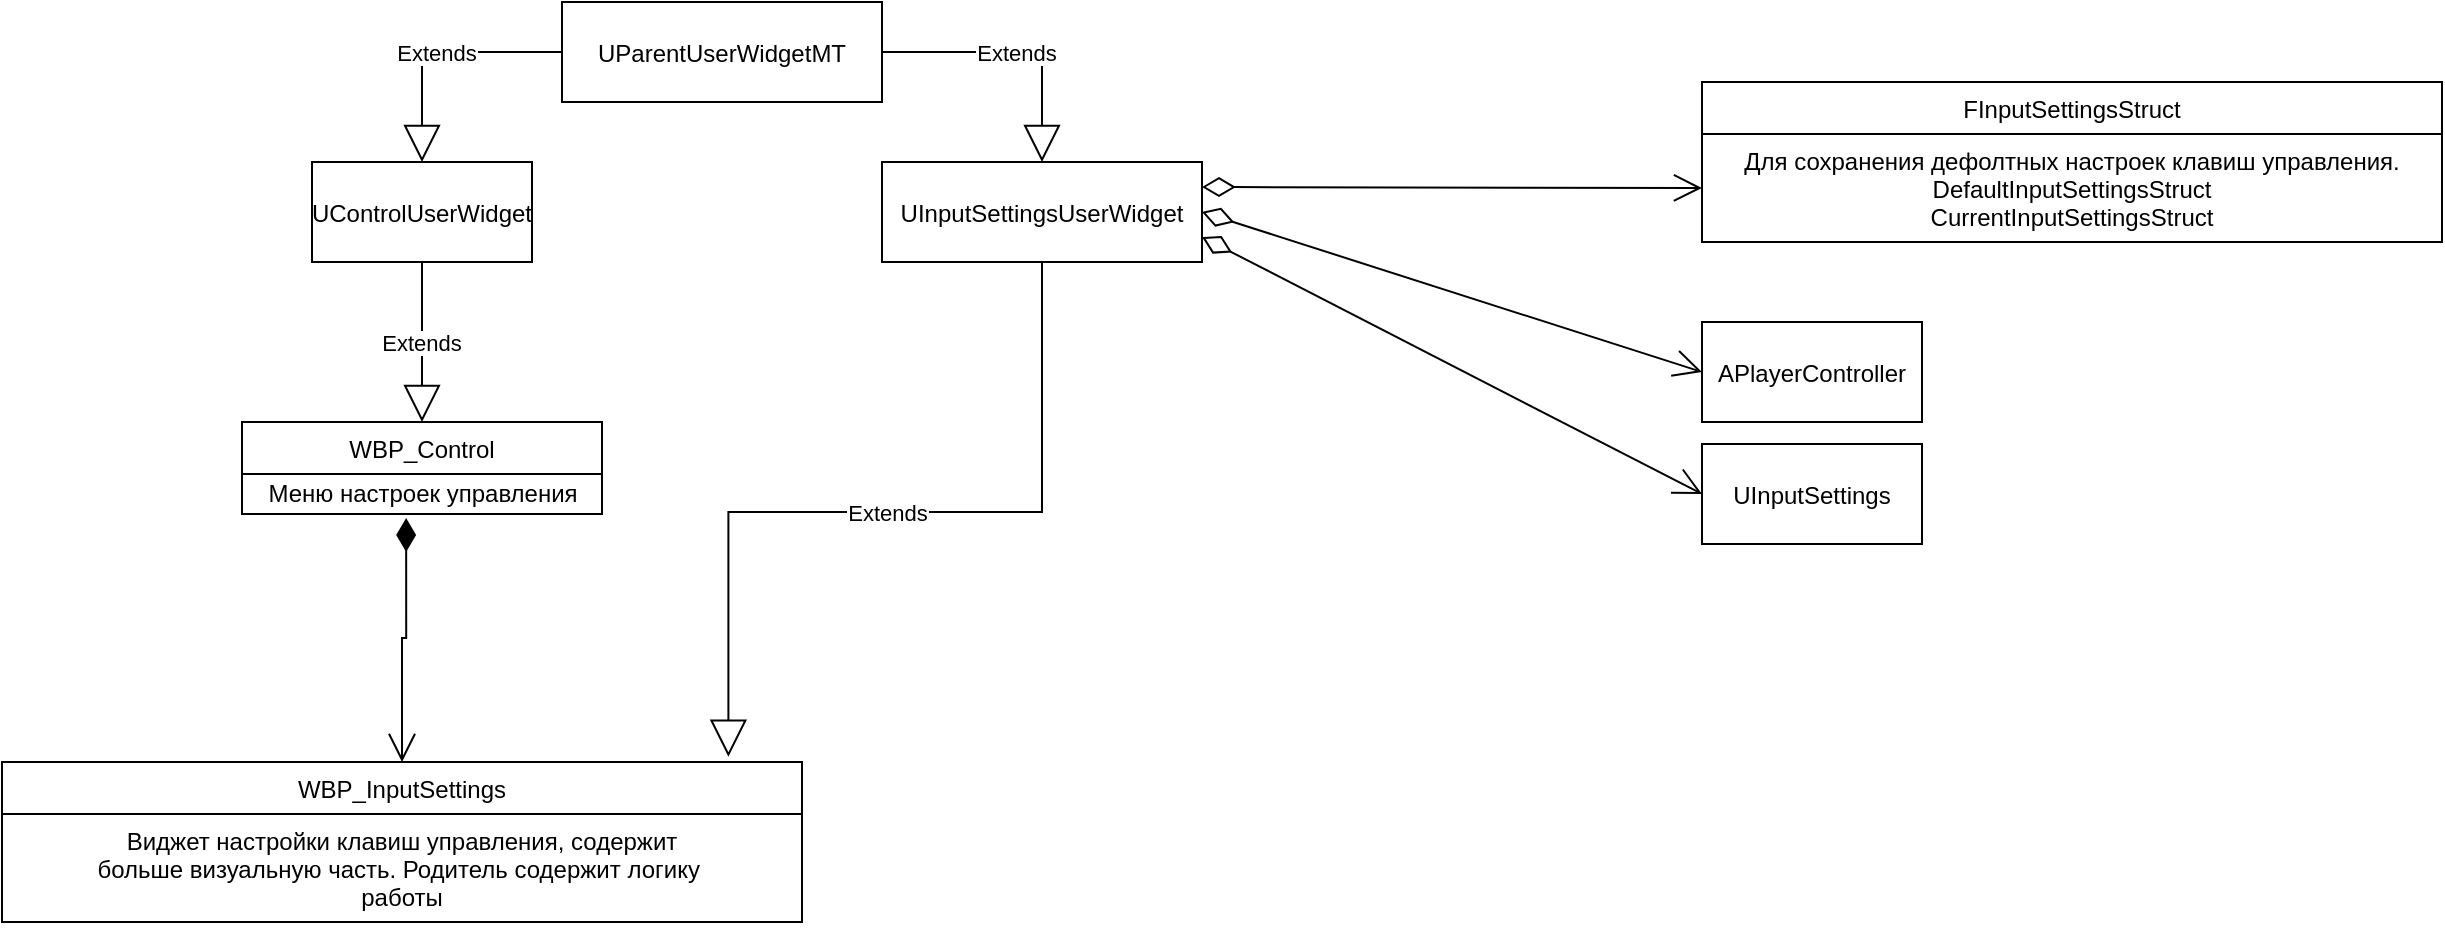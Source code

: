 <mxfile version="15.4.0" type="device"><diagram id="C5RBs43oDa-KdzZeNtuy" name="Page-1"><mxGraphModel dx="1086" dy="847" grid="1" gridSize="10" guides="1" tooltips="1" connect="1" arrows="1" fold="1" page="1" pageScale="1" pageWidth="2336" pageHeight="1654" math="0" shadow="0"><root><mxCell id="WIyWlLk6GJQsqaUBKTNV-0"/><mxCell id="WIyWlLk6GJQsqaUBKTNV-1" parent="WIyWlLk6GJQsqaUBKTNV-0"/><mxCell id="kco2-smulthaBp5uPWQG-0" value="WBP_Control" style="swimlane;fontStyle=0;childLayout=stackLayout;horizontal=1;startSize=26;fillColor=none;horizontalStack=0;resizeParent=1;resizeParentMax=0;resizeLast=0;collapsible=0;marginBottom=0;html=0;autosize=0;" parent="WIyWlLk6GJQsqaUBKTNV-1" vertex="1"><mxGeometry x="160" y="240" width="180" height="46" as="geometry"><mxRectangle x="90" y="150" width="420" height="26" as="alternateBounds"/></mxGeometry></mxCell><mxCell id="kco2-smulthaBp5uPWQG-3" value="Меню настроек управления&lt;br&gt;" style="text;html=1;align=center;verticalAlign=middle;resizable=0;points=[];autosize=1;strokeColor=none;fillColor=none;" parent="kco2-smulthaBp5uPWQG-0" vertex="1"><mxGeometry y="26" width="180" height="20" as="geometry"/></mxCell><mxCell id="QSud77rFsU5s8NpwjM7B-0" value="WBP_InputSettings" style="swimlane;fontStyle=0;childLayout=stackLayout;horizontal=1;startSize=26;fillColor=none;horizontalStack=0;resizeParent=1;resizeParentMax=0;resizeLast=0;collapsible=0;marginBottom=0;html=0;autosize=0;" vertex="1" parent="WIyWlLk6GJQsqaUBKTNV-1"><mxGeometry x="40" y="410" width="400" height="80" as="geometry"><mxRectangle x="90" y="150" width="420" height="26" as="alternateBounds"/></mxGeometry></mxCell><mxCell id="QSud77rFsU5s8NpwjM7B-1" value="Виджет настройки клавиш управления, содержит&#10;больше визуальную часть. Родитель содержит логику &#10;работы" style="text;strokeColor=none;fillColor=none;align=center;verticalAlign=top;spacingLeft=4;spacingRight=4;overflow=hidden;rotatable=0;points=[[0,0.5],[1,0.5]];portConstraint=eastwest;collapsible=0;" vertex="1" parent="QSud77rFsU5s8NpwjM7B-0"><mxGeometry y="26" width="400" height="54" as="geometry"/></mxCell><mxCell id="QSud77rFsU5s8NpwjM7B-2" value="" style="endArrow=open;html=1;endSize=12;startArrow=diamondThin;startSize=14;startFill=1;align=left;verticalAlign=bottom;fontStyle=0;entryX=0.5;entryY=0;entryDx=0;entryDy=0;rounded=0;edgeStyle=orthogonalEdgeStyle;exitX=0.456;exitY=1.1;exitDx=0;exitDy=0;exitPerimeter=0;" edge="1" parent="WIyWlLk6GJQsqaUBKTNV-1" source="kco2-smulthaBp5uPWQG-3" target="QSud77rFsU5s8NpwjM7B-0"><mxGeometry relative="1" as="geometry"><mxPoint x="500" y="220" as="sourcePoint"/><mxPoint x="500.0" y="332" as="targetPoint"/></mxGeometry></mxCell><mxCell id="QSud77rFsU5s8NpwjM7B-3" value="UControlUserWidget" style="fontStyle=0" vertex="1" parent="WIyWlLk6GJQsqaUBKTNV-1"><mxGeometry x="195" y="110" width="110" height="50" as="geometry"/></mxCell><mxCell id="QSud77rFsU5s8NpwjM7B-4" value="Extends" style="endArrow=block;endSize=16;endFill=0;exitX=0.5;exitY=1;exitDx=0;exitDy=0;startFill=1;anchorPointDirection=1;fixDash=0;metaEdit=0;fontStyle=0;rounded=0;edgeStyle=orthogonalEdgeStyle;" edge="1" parent="WIyWlLk6GJQsqaUBKTNV-1" source="QSud77rFsU5s8NpwjM7B-3" target="kco2-smulthaBp5uPWQG-0"><mxGeometry width="160" relative="1" as="geometry"><mxPoint x="130" y="140" as="sourcePoint"/><mxPoint x="130" y="230" as="targetPoint"/></mxGeometry></mxCell><mxCell id="QSud77rFsU5s8NpwjM7B-5" value="UInputSettingsUserWidget" style="fontStyle=0" vertex="1" parent="WIyWlLk6GJQsqaUBKTNV-1"><mxGeometry x="480" y="110" width="160" height="50" as="geometry"/></mxCell><mxCell id="QSud77rFsU5s8NpwjM7B-6" value="Extends" style="endArrow=block;endSize=16;endFill=0;exitX=0.5;exitY=1;exitDx=0;exitDy=0;startFill=1;anchorPointDirection=1;fixDash=0;metaEdit=0;fontStyle=0;rounded=0;edgeStyle=orthogonalEdgeStyle;entryX=0.908;entryY=-0.033;entryDx=0;entryDy=0;entryPerimeter=0;" edge="1" parent="WIyWlLk6GJQsqaUBKTNV-1" source="QSud77rFsU5s8NpwjM7B-5" target="QSud77rFsU5s8NpwjM7B-0"><mxGeometry width="160" relative="1" as="geometry"><mxPoint x="520" y="380" as="sourcePoint"/><mxPoint x="390" y="320" as="targetPoint"/></mxGeometry></mxCell><mxCell id="QSud77rFsU5s8NpwjM7B-7" value="UParentUserWidgetMT" style="fontStyle=0" vertex="1" parent="WIyWlLk6GJQsqaUBKTNV-1"><mxGeometry x="320" y="30" width="160" height="50" as="geometry"/></mxCell><mxCell id="QSud77rFsU5s8NpwjM7B-8" value="Extends" style="endArrow=block;endSize=16;endFill=0;exitX=0;exitY=0.5;exitDx=0;exitDy=0;startFill=1;anchorPointDirection=1;fixDash=0;metaEdit=0;entryX=0.5;entryY=0;entryDx=0;entryDy=0;fontStyle=0;rounded=0;edgeStyle=orthogonalEdgeStyle;" edge="1" parent="WIyWlLk6GJQsqaUBKTNV-1" source="QSud77rFsU5s8NpwjM7B-7" target="QSud77rFsU5s8NpwjM7B-3"><mxGeometry width="160" relative="1" as="geometry"><mxPoint x="220" y="20" as="sourcePoint"/><mxPoint x="220" y="110" as="targetPoint"/></mxGeometry></mxCell><mxCell id="QSud77rFsU5s8NpwjM7B-9" value="Extends" style="endArrow=block;endSize=16;endFill=0;exitX=1;exitY=0.5;exitDx=0;exitDy=0;startFill=1;anchorPointDirection=1;fixDash=0;metaEdit=0;entryX=0.5;entryY=0;entryDx=0;entryDy=0;fontStyle=0;rounded=0;edgeStyle=orthogonalEdgeStyle;" edge="1" parent="WIyWlLk6GJQsqaUBKTNV-1" source="QSud77rFsU5s8NpwjM7B-7" target="QSud77rFsU5s8NpwjM7B-5"><mxGeometry width="160" relative="1" as="geometry"><mxPoint x="690" y="30" as="sourcePoint"/><mxPoint x="690" y="120" as="targetPoint"/></mxGeometry></mxCell><mxCell id="QSud77rFsU5s8NpwjM7B-10" value="FInputSettingsStruct" style="swimlane;fontStyle=0;childLayout=stackLayout;horizontal=1;startSize=26;fillColor=none;horizontalStack=0;resizeParent=1;resizeParentMax=0;resizeLast=0;collapsible=0;marginBottom=0;html=0;autosize=0;" vertex="1" parent="WIyWlLk6GJQsqaUBKTNV-1"><mxGeometry x="890" y="70" width="370" height="80" as="geometry"><mxRectangle x="90" y="150" width="420" height="26" as="alternateBounds"/></mxGeometry></mxCell><mxCell id="QSud77rFsU5s8NpwjM7B-11" value="Для сохранения дефолтных настроек клавиш управления.&#10;DefaultInputSettingsStruct&#10;CurrentInputSettingsStruct" style="text;strokeColor=none;fillColor=none;align=center;verticalAlign=top;spacingLeft=4;spacingRight=4;overflow=hidden;rotatable=0;points=[[0,0.5],[1,0.5]];portConstraint=eastwest;collapsible=0;" vertex="1" parent="QSud77rFsU5s8NpwjM7B-10"><mxGeometry y="26" width="370" height="54" as="geometry"/></mxCell><mxCell id="QSud77rFsU5s8NpwjM7B-12" value="" style="endArrow=open;endSize=12;startArrow=diamondThin;startSize=14;startFill=0;align=left;verticalAlign=bottom;entryX=0;entryY=0.5;entryDx=0;entryDy=0;fontStyle=0;rounded=0;exitX=1;exitY=0.25;exitDx=0;exitDy=0;" edge="1" parent="WIyWlLk6GJQsqaUBKTNV-1" source="QSud77rFsU5s8NpwjM7B-5" target="QSud77rFsU5s8NpwjM7B-11"><mxGeometry relative="1" as="geometry"><mxPoint x="670" y="330" as="sourcePoint"/><mxPoint x="670" y="260" as="targetPoint"/></mxGeometry></mxCell><mxCell id="QSud77rFsU5s8NpwjM7B-13" value="APlayerController" style="fontStyle=0" vertex="1" parent="WIyWlLk6GJQsqaUBKTNV-1"><mxGeometry x="890" y="190" width="110" height="50" as="geometry"/></mxCell><mxCell id="QSud77rFsU5s8NpwjM7B-14" value="" style="endArrow=open;endSize=12;startArrow=diamondThin;startSize=14;startFill=0;align=left;verticalAlign=bottom;entryX=0;entryY=0.5;entryDx=0;entryDy=0;fontStyle=0;rounded=0;exitX=1;exitY=0.5;exitDx=0;exitDy=0;" edge="1" parent="WIyWlLk6GJQsqaUBKTNV-1" source="QSud77rFsU5s8NpwjM7B-5" target="QSud77rFsU5s8NpwjM7B-13"><mxGeometry relative="1" as="geometry"><mxPoint x="720" y="300" as="sourcePoint"/><mxPoint x="720" y="230" as="targetPoint"/></mxGeometry></mxCell><mxCell id="QSud77rFsU5s8NpwjM7B-15" value="UInputSettings" style="fontStyle=0" vertex="1" parent="WIyWlLk6GJQsqaUBKTNV-1"><mxGeometry x="890" y="251" width="110" height="50" as="geometry"/></mxCell><mxCell id="QSud77rFsU5s8NpwjM7B-16" value="" style="endArrow=open;endSize=12;startArrow=diamondThin;startSize=14;startFill=0;align=left;verticalAlign=bottom;entryX=0;entryY=0.5;entryDx=0;entryDy=0;fontStyle=0;rounded=0;exitX=1;exitY=0.75;exitDx=0;exitDy=0;" edge="1" parent="WIyWlLk6GJQsqaUBKTNV-1" source="QSud77rFsU5s8NpwjM7B-5" target="QSud77rFsU5s8NpwjM7B-15"><mxGeometry relative="1" as="geometry"><mxPoint x="750" y="350" as="sourcePoint"/><mxPoint x="750" y="280" as="targetPoint"/></mxGeometry></mxCell></root></mxGraphModel></diagram></mxfile>